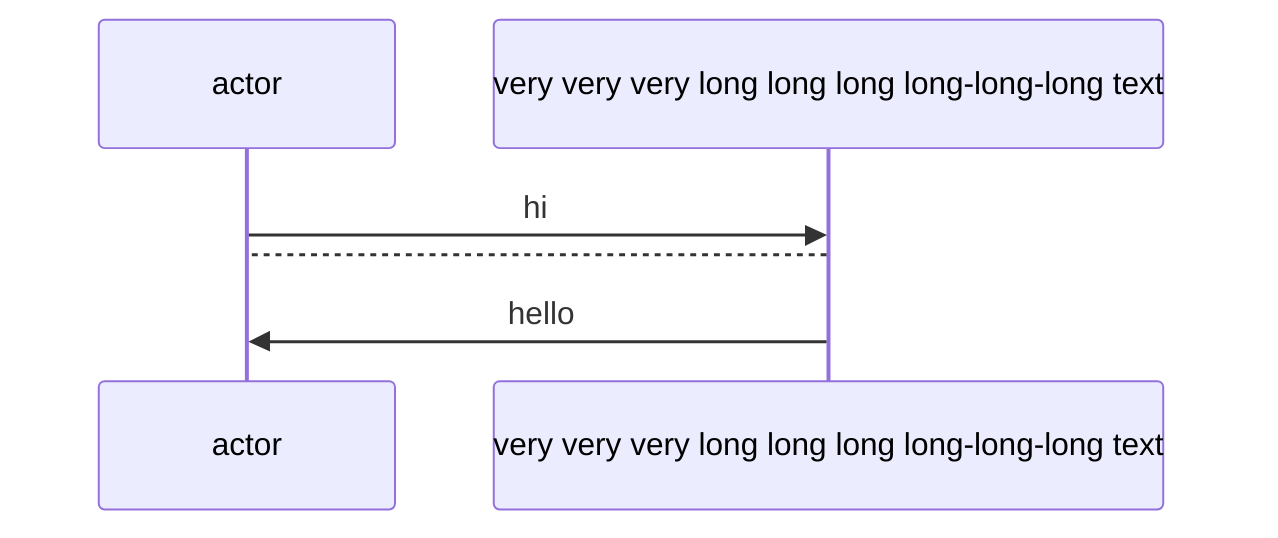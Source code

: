 sequenceDiagram
    participant A as actor 
    participant B as very very very long long long long-long-long text
    A->>B: hi 
    B-->A: 
    B->>A: hello